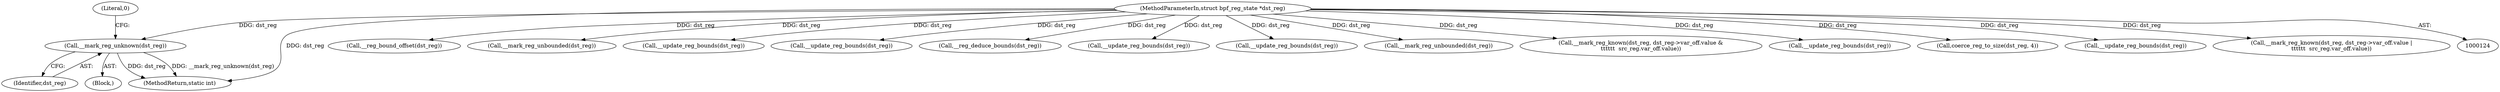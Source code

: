 digraph "0_linux_bb7f0f989ca7de1153bd128a40a71709e339fa03_0@pointer" {
"1000208" [label="(Call,__mark_reg_unknown(dst_reg))"];
"1000127" [label="(MethodParameterIn,struct bpf_reg_state *dst_reg)"];
"1000799" [label="(Call,__reg_bound_offset(dst_reg))"];
"1000209" [label="(Identifier,dst_reg)"];
"1000418" [label="(Call,__mark_reg_unbounded(dst_reg))"];
"1000716" [label="(Call,__update_reg_bounds(dst_reg))"];
"1000648" [label="(Call,__update_reg_bounds(dst_reg))"];
"1000797" [label="(Call,__reg_deduce_bounds(dst_reg))"];
"1000208" [label="(Call,__mark_reg_unknown(dst_reg))"];
"1000404" [label="(Call,__update_reg_bounds(dst_reg))"];
"1000420" [label="(Call,__update_reg_bounds(dst_reg))"];
"1000402" [label="(Call,__mark_reg_unbounded(dst_reg))"];
"1000473" [label="(Call,__mark_reg_known(dst_reg, dst_reg->var_off.value &\n\t\t\t\t\t\t  src_reg.var_off.value))"];
"1000207" [label="(Block,)"];
"1000803" [label="(MethodReturn,static int)"];
"1000127" [label="(MethodParameterIn,struct bpf_reg_state *dst_reg)"];
"1000771" [label="(Call,__update_reg_bounds(dst_reg))"];
"1000790" [label="(Call,coerce_reg_to_size(dst_reg, 4))"];
"1000211" [label="(Literal,0)"];
"1000553" [label="(Call,__update_reg_bounds(dst_reg))"];
"1000562" [label="(Call,__mark_reg_known(dst_reg, dst_reg->var_off.value |\n\t\t\t\t\t\t  src_reg.var_off.value))"];
"1000208" -> "1000207"  [label="AST: "];
"1000208" -> "1000209"  [label="CFG: "];
"1000209" -> "1000208"  [label="AST: "];
"1000211" -> "1000208"  [label="CFG: "];
"1000208" -> "1000803"  [label="DDG: dst_reg"];
"1000208" -> "1000803"  [label="DDG: __mark_reg_unknown(dst_reg)"];
"1000127" -> "1000208"  [label="DDG: dst_reg"];
"1000127" -> "1000124"  [label="AST: "];
"1000127" -> "1000803"  [label="DDG: dst_reg"];
"1000127" -> "1000402"  [label="DDG: dst_reg"];
"1000127" -> "1000404"  [label="DDG: dst_reg"];
"1000127" -> "1000418"  [label="DDG: dst_reg"];
"1000127" -> "1000420"  [label="DDG: dst_reg"];
"1000127" -> "1000473"  [label="DDG: dst_reg"];
"1000127" -> "1000553"  [label="DDG: dst_reg"];
"1000127" -> "1000562"  [label="DDG: dst_reg"];
"1000127" -> "1000648"  [label="DDG: dst_reg"];
"1000127" -> "1000716"  [label="DDG: dst_reg"];
"1000127" -> "1000771"  [label="DDG: dst_reg"];
"1000127" -> "1000790"  [label="DDG: dst_reg"];
"1000127" -> "1000797"  [label="DDG: dst_reg"];
"1000127" -> "1000799"  [label="DDG: dst_reg"];
}
